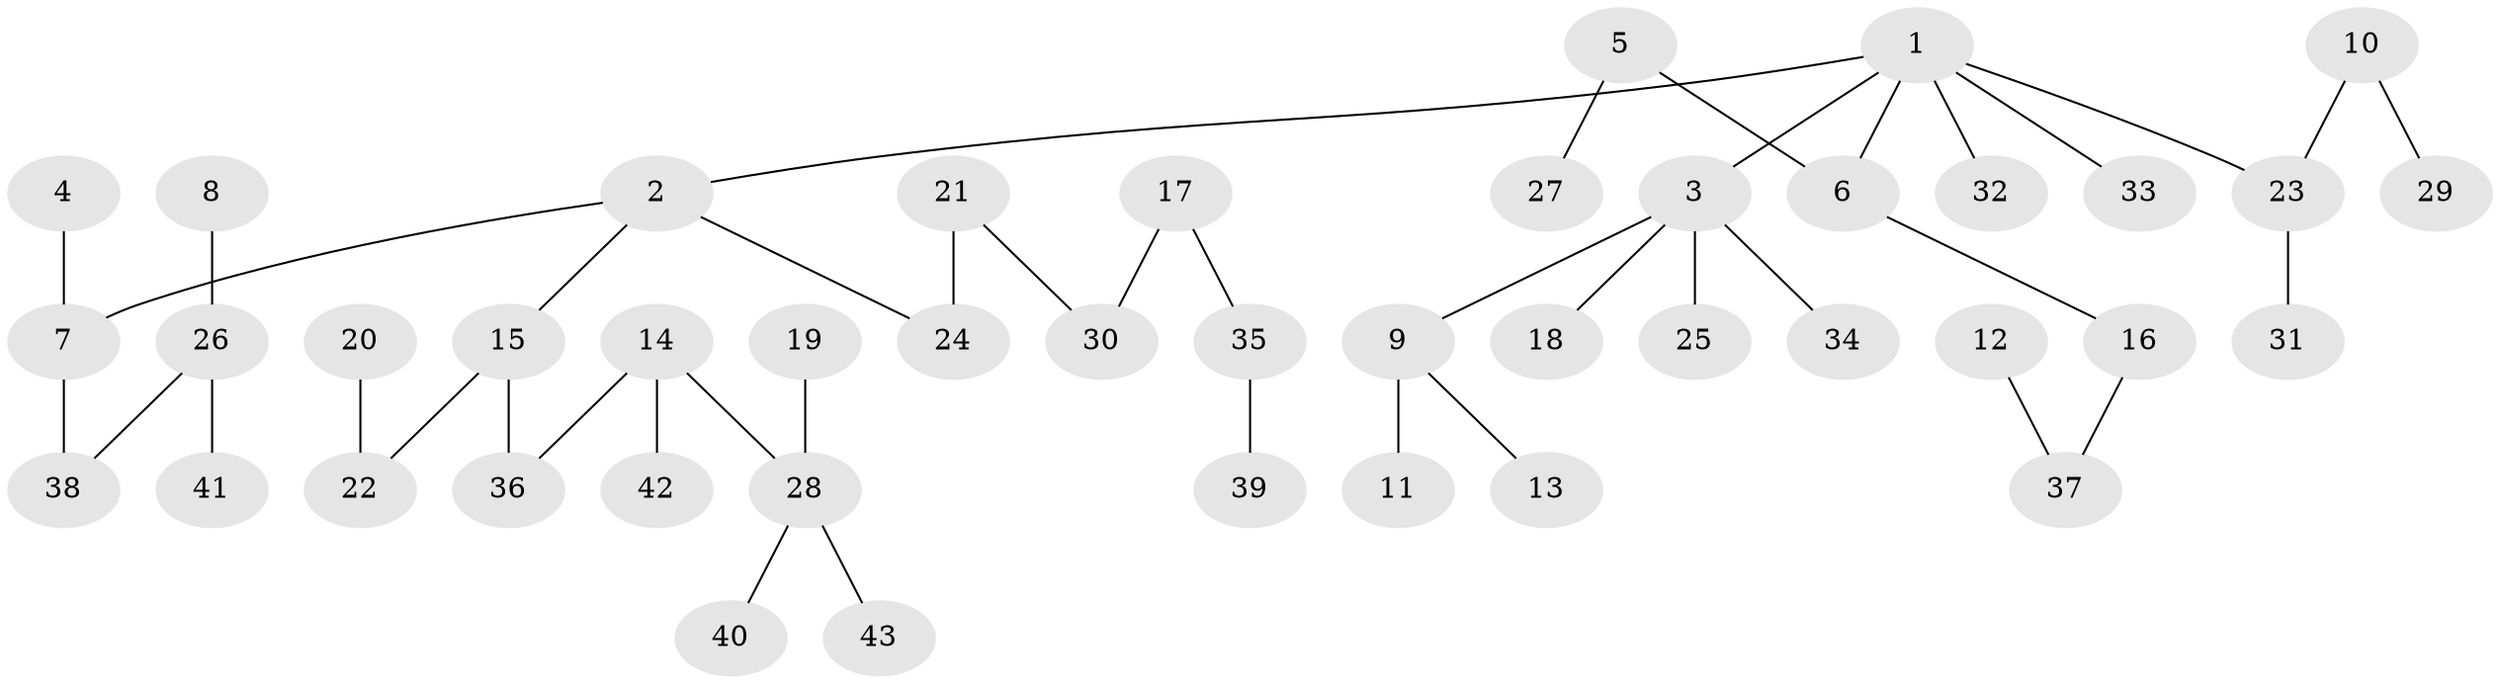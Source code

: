 // original degree distribution, {5: 0.09411764705882353, 4: 0.047058823529411764, 3: 0.11764705882352941, 1: 0.5176470588235295, 2: 0.2235294117647059}
// Generated by graph-tools (version 1.1) at 2025/02/03/09/25 03:02:18]
// undirected, 43 vertices, 42 edges
graph export_dot {
graph [start="1"]
  node [color=gray90,style=filled];
  1;
  2;
  3;
  4;
  5;
  6;
  7;
  8;
  9;
  10;
  11;
  12;
  13;
  14;
  15;
  16;
  17;
  18;
  19;
  20;
  21;
  22;
  23;
  24;
  25;
  26;
  27;
  28;
  29;
  30;
  31;
  32;
  33;
  34;
  35;
  36;
  37;
  38;
  39;
  40;
  41;
  42;
  43;
  1 -- 2 [weight=1.0];
  1 -- 3 [weight=1.0];
  1 -- 6 [weight=1.0];
  1 -- 23 [weight=1.0];
  1 -- 32 [weight=1.0];
  1 -- 33 [weight=1.0];
  2 -- 7 [weight=1.0];
  2 -- 15 [weight=1.0];
  2 -- 24 [weight=1.0];
  3 -- 9 [weight=1.0];
  3 -- 18 [weight=1.0];
  3 -- 25 [weight=1.0];
  3 -- 34 [weight=1.0];
  4 -- 7 [weight=1.0];
  5 -- 6 [weight=1.0];
  5 -- 27 [weight=1.0];
  6 -- 16 [weight=1.0];
  7 -- 38 [weight=1.0];
  8 -- 26 [weight=1.0];
  9 -- 11 [weight=1.0];
  9 -- 13 [weight=1.0];
  10 -- 23 [weight=1.0];
  10 -- 29 [weight=1.0];
  12 -- 37 [weight=1.0];
  14 -- 28 [weight=1.0];
  14 -- 36 [weight=1.0];
  14 -- 42 [weight=1.0];
  15 -- 22 [weight=1.0];
  15 -- 36 [weight=1.0];
  16 -- 37 [weight=1.0];
  17 -- 30 [weight=1.0];
  17 -- 35 [weight=1.0];
  19 -- 28 [weight=1.0];
  20 -- 22 [weight=1.0];
  21 -- 24 [weight=1.0];
  21 -- 30 [weight=1.0];
  23 -- 31 [weight=1.0];
  26 -- 38 [weight=1.0];
  26 -- 41 [weight=1.0];
  28 -- 40 [weight=1.0];
  28 -- 43 [weight=1.0];
  35 -- 39 [weight=1.0];
}
